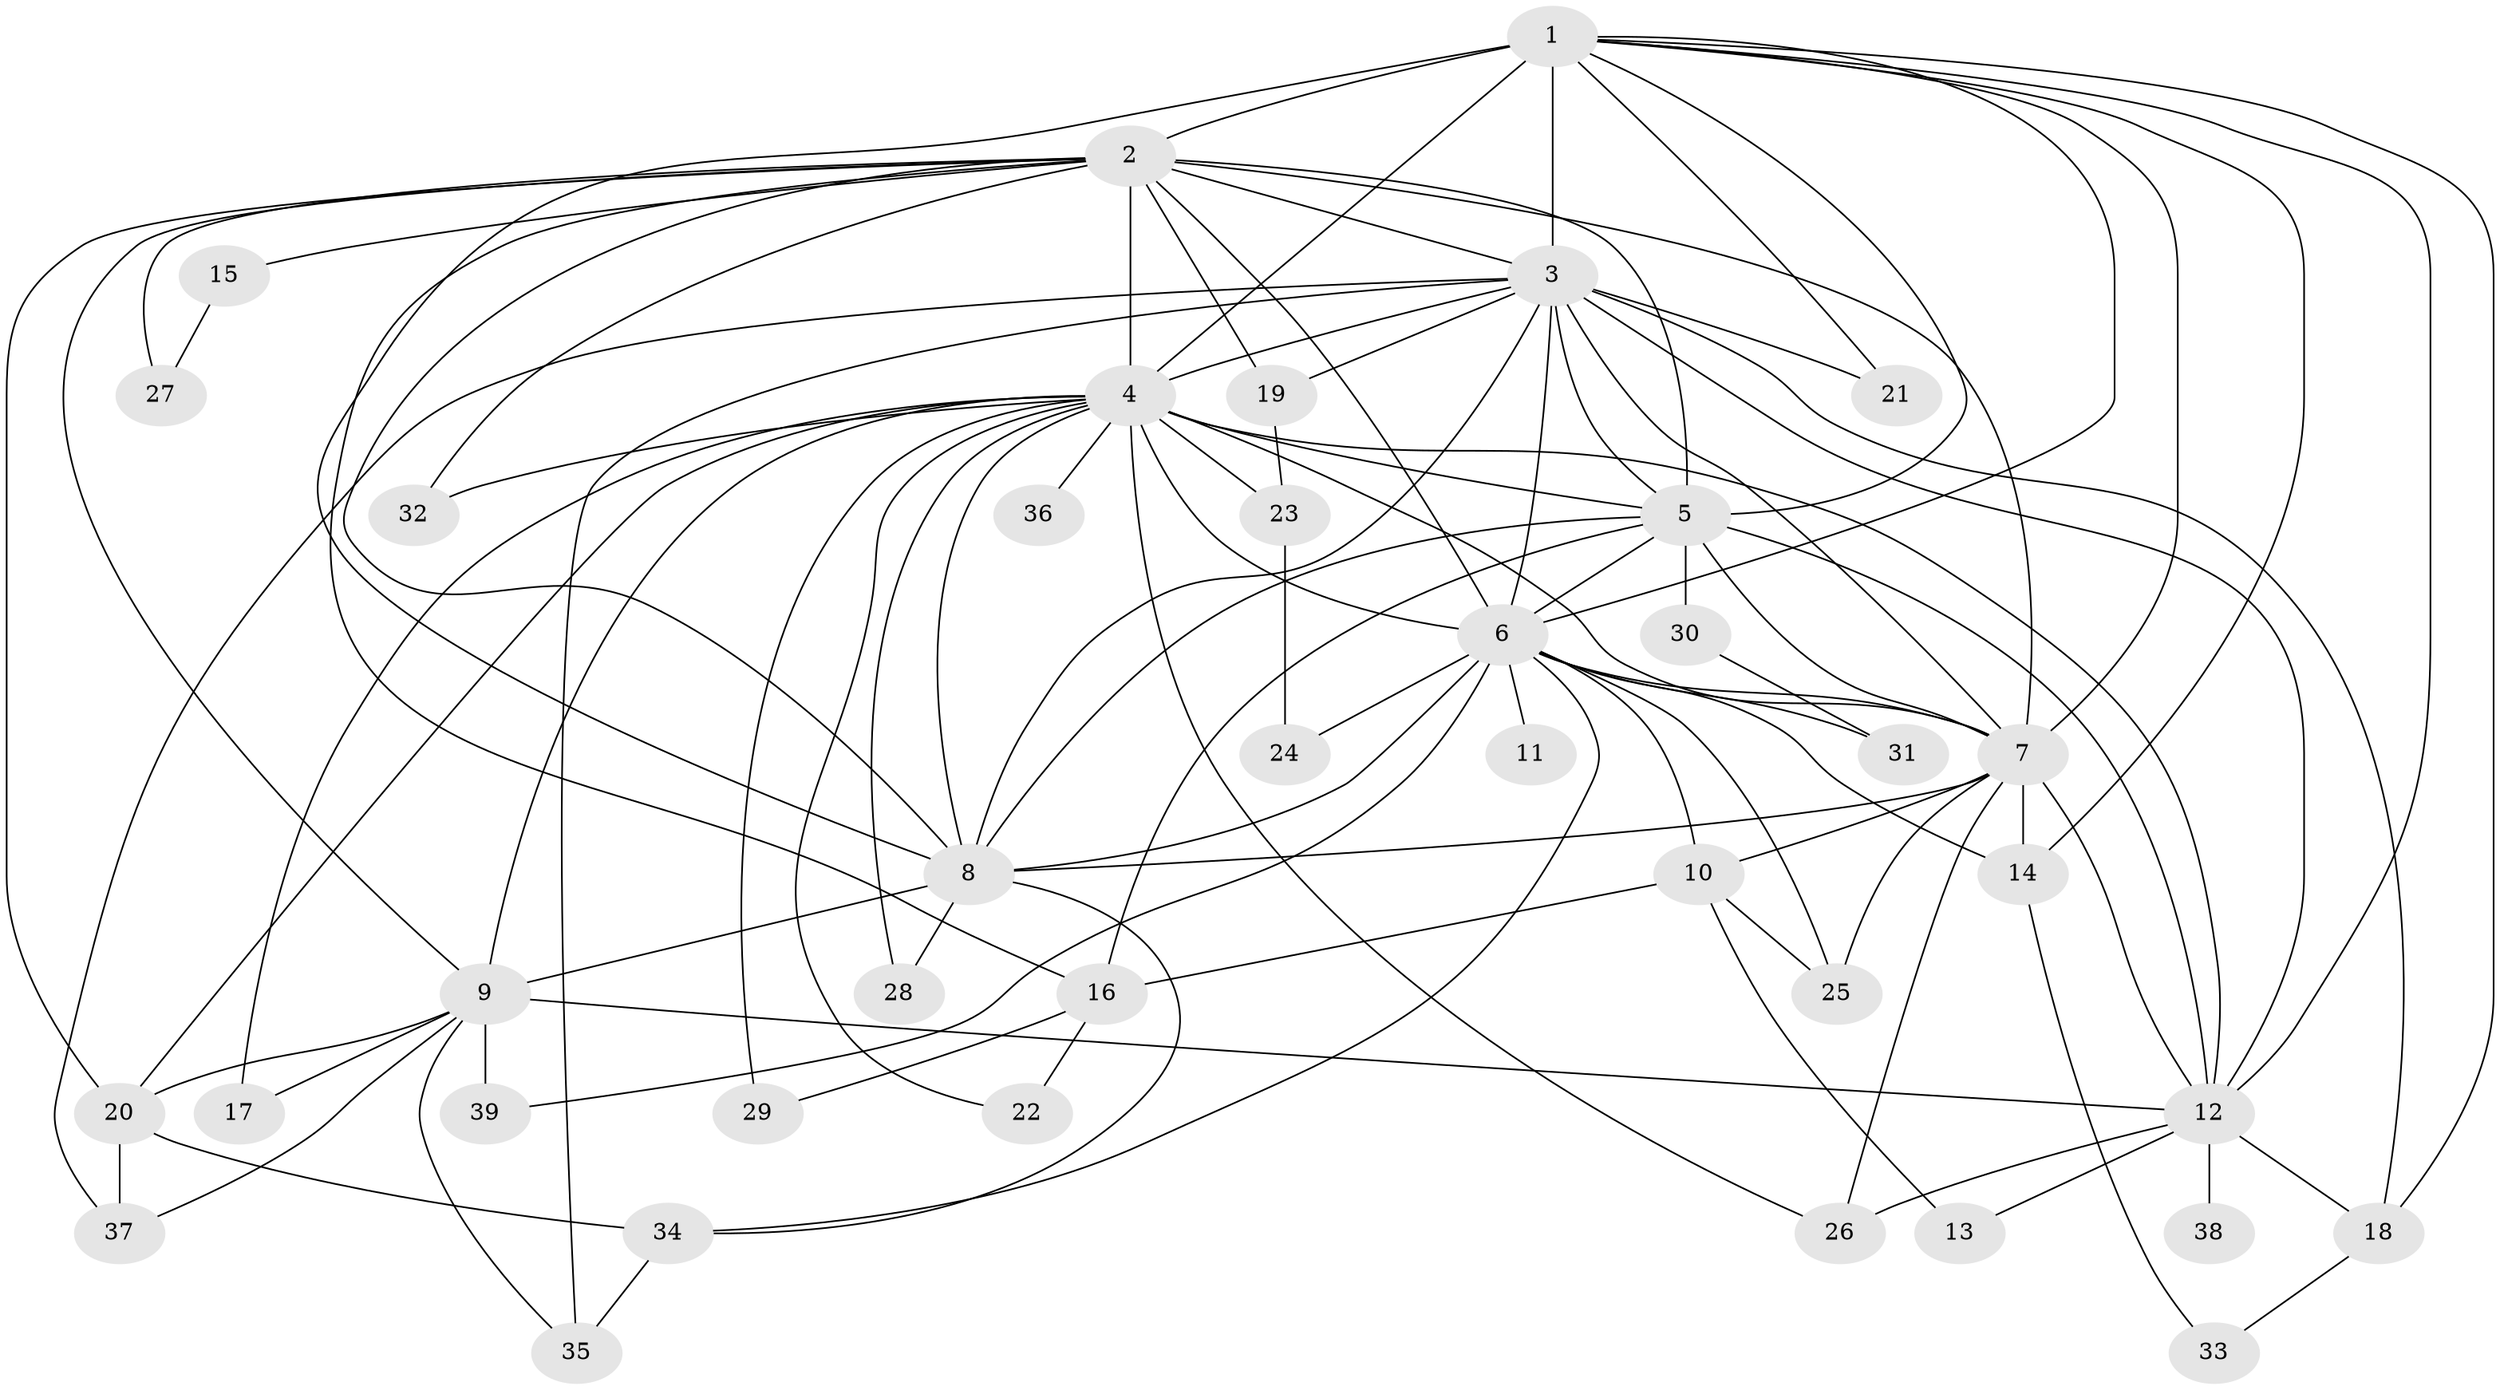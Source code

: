 // original degree distribution, {19: 0.01282051282051282, 15: 0.02564102564102564, 14: 0.02564102564102564, 23: 0.01282051282051282, 21: 0.01282051282051282, 17: 0.01282051282051282, 18: 0.01282051282051282, 20: 0.01282051282051282, 4: 0.07692307692307693, 6: 0.02564102564102564, 2: 0.5128205128205128, 7: 0.01282051282051282, 3: 0.20512820512820512, 5: 0.038461538461538464}
// Generated by graph-tools (version 1.1) at 2025/34/03/09/25 02:34:39]
// undirected, 39 vertices, 99 edges
graph export_dot {
graph [start="1"]
  node [color=gray90,style=filled];
  1;
  2;
  3;
  4;
  5;
  6;
  7;
  8;
  9;
  10;
  11;
  12;
  13;
  14;
  15;
  16;
  17;
  18;
  19;
  20;
  21;
  22;
  23;
  24;
  25;
  26;
  27;
  28;
  29;
  30;
  31;
  32;
  33;
  34;
  35;
  36;
  37;
  38;
  39;
  1 -- 2 [weight=4.0];
  1 -- 3 [weight=7.0];
  1 -- 4 [weight=3.0];
  1 -- 5 [weight=2.0];
  1 -- 6 [weight=3.0];
  1 -- 7 [weight=3.0];
  1 -- 8 [weight=2.0];
  1 -- 12 [weight=1.0];
  1 -- 14 [weight=2.0];
  1 -- 18 [weight=1.0];
  1 -- 21 [weight=2.0];
  2 -- 3 [weight=3.0];
  2 -- 4 [weight=2.0];
  2 -- 5 [weight=2.0];
  2 -- 6 [weight=2.0];
  2 -- 7 [weight=2.0];
  2 -- 8 [weight=3.0];
  2 -- 9 [weight=2.0];
  2 -- 15 [weight=1.0];
  2 -- 16 [weight=1.0];
  2 -- 19 [weight=2.0];
  2 -- 20 [weight=3.0];
  2 -- 27 [weight=1.0];
  2 -- 32 [weight=1.0];
  3 -- 4 [weight=2.0];
  3 -- 5 [weight=1.0];
  3 -- 6 [weight=1.0];
  3 -- 7 [weight=2.0];
  3 -- 8 [weight=2.0];
  3 -- 12 [weight=1.0];
  3 -- 18 [weight=2.0];
  3 -- 19 [weight=1.0];
  3 -- 21 [weight=1.0];
  3 -- 35 [weight=1.0];
  3 -- 37 [weight=1.0];
  4 -- 5 [weight=1.0];
  4 -- 6 [weight=1.0];
  4 -- 7 [weight=1.0];
  4 -- 8 [weight=1.0];
  4 -- 9 [weight=1.0];
  4 -- 12 [weight=1.0];
  4 -- 17 [weight=1.0];
  4 -- 20 [weight=1.0];
  4 -- 22 [weight=1.0];
  4 -- 23 [weight=1.0];
  4 -- 26 [weight=1.0];
  4 -- 28 [weight=1.0];
  4 -- 29 [weight=1.0];
  4 -- 32 [weight=1.0];
  4 -- 36 [weight=1.0];
  5 -- 6 [weight=1.0];
  5 -- 7 [weight=1.0];
  5 -- 8 [weight=2.0];
  5 -- 12 [weight=1.0];
  5 -- 16 [weight=1.0];
  5 -- 30 [weight=1.0];
  6 -- 7 [weight=1.0];
  6 -- 8 [weight=2.0];
  6 -- 10 [weight=1.0];
  6 -- 11 [weight=1.0];
  6 -- 14 [weight=1.0];
  6 -- 24 [weight=1.0];
  6 -- 25 [weight=1.0];
  6 -- 31 [weight=1.0];
  6 -- 34 [weight=1.0];
  6 -- 39 [weight=1.0];
  7 -- 8 [weight=1.0];
  7 -- 10 [weight=1.0];
  7 -- 12 [weight=1.0];
  7 -- 14 [weight=1.0];
  7 -- 25 [weight=2.0];
  7 -- 26 [weight=1.0];
  8 -- 9 [weight=5.0];
  8 -- 28 [weight=1.0];
  8 -- 34 [weight=1.0];
  9 -- 12 [weight=1.0];
  9 -- 17 [weight=1.0];
  9 -- 20 [weight=1.0];
  9 -- 35 [weight=1.0];
  9 -- 37 [weight=1.0];
  9 -- 39 [weight=1.0];
  10 -- 13 [weight=1.0];
  10 -- 16 [weight=2.0];
  10 -- 25 [weight=1.0];
  12 -- 13 [weight=1.0];
  12 -- 18 [weight=2.0];
  12 -- 26 [weight=1.0];
  12 -- 38 [weight=2.0];
  14 -- 33 [weight=1.0];
  15 -- 27 [weight=1.0];
  16 -- 22 [weight=1.0];
  16 -- 29 [weight=1.0];
  18 -- 33 [weight=1.0];
  19 -- 23 [weight=1.0];
  20 -- 34 [weight=2.0];
  20 -- 37 [weight=1.0];
  23 -- 24 [weight=1.0];
  30 -- 31 [weight=1.0];
  34 -- 35 [weight=1.0];
}
